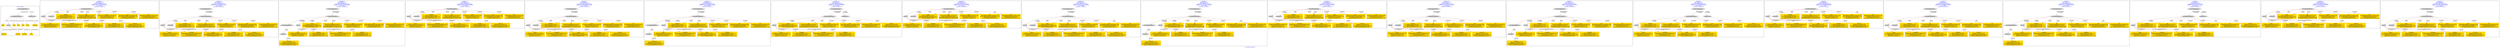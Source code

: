 digraph n0 {
fontcolor="blue"
remincross="true"
label="s24-s-norton-simon.json"
subgraph cluster_0 {
label="1-correct model"
n2[style="filled",color="white",fillcolor="lightgray",label="CulturalHeritageObject1"];
n3[shape="plaintext",style="filled",fillcolor="gold",label="made"];
n4[style="filled",color="white",fillcolor="lightgray",label="Person1"];
n5[shape="plaintext",style="filled",fillcolor="gold",label="dim"];
n6[shape="plaintext",style="filled",fillcolor="gold",label="prov"];
n7[shape="plaintext",style="filled",fillcolor="gold",label="title"];
n8[shape="plaintext",style="filled",fillcolor="gold",label="access"];
n9[shape="plaintext",style="filled",fillcolor="gold",label="nationality"];
n10[shape="plaintext",style="filled",fillcolor="gold",label="birthDate"];
n11[shape="plaintext",style="filled",fillcolor="gold",label="deathDate"];
n12[shape="plaintext",style="filled",fillcolor="gold",label="artist"];
n13[style="filled",color="white",fillcolor="lightgray",label="EuropeanaAggregation1"];
n14[style="filled",color="white",fillcolor="lightgray",label="WebResource1"];
n15[shape="plaintext",style="filled",fillcolor="gold",label="image_url"];
}
subgraph cluster_1 {
label="candidate 0\nlink coherence:1.0\nnode coherence:1.0\nconfidence:0.496624286254593\nmapping score:0.6155414287515311\ncost:11.99997\n-precision:0.42-recall:0.38"
n17[style="filled",color="white",fillcolor="lightgray",label="CulturalHeritageObject1"];
n18[style="filled",color="white",fillcolor="lightgray",label="Person1"];
n19[style="filled",color="white",fillcolor="lightgray",label="Document1"];
n20[shape="plaintext",style="filled",fillcolor="gold",label="birthDate\n[Person,dateOfDeath,0.397]\n[CulturalHeritageObject,created,0.373]\n[Person,dateOfBirth,0.149]\n[CulturalHeritageObject,provenance,0.081]"];
n21[shape="plaintext",style="filled",fillcolor="gold",label="dim\n[CulturalHeritageObject,extent,0.914]\n[Person,nameOfThePerson,0.064]\n[CulturalHeritageObject,description,0.018]\n[CulturalHeritageObject,provenance,0.004]"];
n22[shape="plaintext",style="filled",fillcolor="gold",label="artist\n[Person,nameOfThePerson,0.316]\n[CulturalHeritageObject,provenance,0.287]\n[Document,classLink,0.267]\n[WebResource,classLink,0.13]"];
n23[shape="plaintext",style="filled",fillcolor="gold",label="access\n[CulturalHeritageObject,provenance,0.404]\n[Person,nameOfThePerson,0.316]\n[Document,classLink,0.156]\n[WebResource,classLink,0.124]"];
n24[shape="plaintext",style="filled",fillcolor="gold",label="image_url\n[Document,classLink,0.478]\n[WebResource,classLink,0.449]\n[CulturalHeritageObject,provenance,0.037]\n[Person,nameOfThePerson,0.036]"];
n25[shape="plaintext",style="filled",fillcolor="gold",label="nationality\n[Person,countryAssociatedWithThePerson,0.715]\n[CulturalHeritageObject,description,0.153]\n[Concept,prefLabel,0.077]\n[CulturalHeritageObject,provenance,0.054]"];
n26[shape="plaintext",style="filled",fillcolor="gold",label="made\n[Person,dateOfDeath,0.497]\n[CulturalHeritageObject,created,0.314]\n[CulturalHeritageObject,provenance,0.142]\n[Person,dateOfBirth,0.046]"];
n27[shape="plaintext",style="filled",fillcolor="gold",label="prov\n[CulturalHeritageObject,provenance,0.756]\n[CulturalHeritageObject,rightsHolder,0.153]\n[Document,classLink,0.058]\n[CulturalHeritageObject,title,0.033]"];
n28[shape="plaintext",style="filled",fillcolor="gold",label="title\n[CulturalHeritageObject,description,0.346]\n[CulturalHeritageObject,title,0.314]\n[Document,classLink,0.194]\n[CulturalHeritageObject,provenance,0.146]"];
n29[shape="plaintext",style="filled",fillcolor="gold",label="deathDate\n[Person,dateOfDeath,0.491]\n[CulturalHeritageObject,created,0.303]\n[Person,dateOfBirth,0.167]\n[CulturalHeritageObject,provenance,0.039]"];
}
subgraph cluster_2 {
label="candidate 1\nlink coherence:1.0\nnode coherence:1.0\nconfidence:0.496624286254593\nmapping score:0.6155414287515311\ncost:12.99996\n-precision:0.46-recall:0.46"
n31[style="filled",color="white",fillcolor="lightgray",label="CulturalHeritageObject1"];
n32[style="filled",color="white",fillcolor="lightgray",label="Person1"];
n33[style="filled",color="white",fillcolor="lightgray",label="Document1"];
n34[style="filled",color="white",fillcolor="lightgray",label="EuropeanaAggregation1"];
n35[shape="plaintext",style="filled",fillcolor="gold",label="birthDate\n[Person,dateOfDeath,0.397]\n[CulturalHeritageObject,created,0.373]\n[Person,dateOfBirth,0.149]\n[CulturalHeritageObject,provenance,0.081]"];
n36[shape="plaintext",style="filled",fillcolor="gold",label="dim\n[CulturalHeritageObject,extent,0.914]\n[Person,nameOfThePerson,0.064]\n[CulturalHeritageObject,description,0.018]\n[CulturalHeritageObject,provenance,0.004]"];
n37[shape="plaintext",style="filled",fillcolor="gold",label="artist\n[Person,nameOfThePerson,0.316]\n[CulturalHeritageObject,provenance,0.287]\n[Document,classLink,0.267]\n[WebResource,classLink,0.13]"];
n38[shape="plaintext",style="filled",fillcolor="gold",label="access\n[CulturalHeritageObject,provenance,0.404]\n[Person,nameOfThePerson,0.316]\n[Document,classLink,0.156]\n[WebResource,classLink,0.124]"];
n39[shape="plaintext",style="filled",fillcolor="gold",label="image_url\n[Document,classLink,0.478]\n[WebResource,classLink,0.449]\n[CulturalHeritageObject,provenance,0.037]\n[Person,nameOfThePerson,0.036]"];
n40[shape="plaintext",style="filled",fillcolor="gold",label="nationality\n[Person,countryAssociatedWithThePerson,0.715]\n[CulturalHeritageObject,description,0.153]\n[Concept,prefLabel,0.077]\n[CulturalHeritageObject,provenance,0.054]"];
n41[shape="plaintext",style="filled",fillcolor="gold",label="made\n[Person,dateOfDeath,0.497]\n[CulturalHeritageObject,created,0.314]\n[CulturalHeritageObject,provenance,0.142]\n[Person,dateOfBirth,0.046]"];
n42[shape="plaintext",style="filled",fillcolor="gold",label="prov\n[CulturalHeritageObject,provenance,0.756]\n[CulturalHeritageObject,rightsHolder,0.153]\n[Document,classLink,0.058]\n[CulturalHeritageObject,title,0.033]"];
n43[shape="plaintext",style="filled",fillcolor="gold",label="title\n[CulturalHeritageObject,description,0.346]\n[CulturalHeritageObject,title,0.314]\n[Document,classLink,0.194]\n[CulturalHeritageObject,provenance,0.146]"];
n44[shape="plaintext",style="filled",fillcolor="gold",label="deathDate\n[Person,dateOfDeath,0.491]\n[CulturalHeritageObject,created,0.303]\n[Person,dateOfBirth,0.167]\n[CulturalHeritageObject,provenance,0.039]"];
}
subgraph cluster_3 {
label="candidate 10\nlink coherence:1.0\nnode coherence:1.0\nconfidence:0.4882476559001849\nmapping score:0.6127492186333949\ncost:13.99995\n-precision:0.64-recall:0.69"
n46[style="filled",color="white",fillcolor="lightgray",label="CulturalHeritageObject1"];
n47[style="filled",color="white",fillcolor="lightgray",label="CulturalHeritageObject2"];
n48[style="filled",color="white",fillcolor="lightgray",label="Person1"];
n49[style="filled",color="white",fillcolor="lightgray",label="Document2"];
n50[style="filled",color="white",fillcolor="lightgray",label="EuropeanaAggregation1"];
n51[shape="plaintext",style="filled",fillcolor="gold",label="made\n[Person,dateOfDeath,0.497]\n[CulturalHeritageObject,created,0.314]\n[CulturalHeritageObject,provenance,0.142]\n[Person,dateOfBirth,0.046]"];
n52[shape="plaintext",style="filled",fillcolor="gold",label="dim\n[CulturalHeritageObject,extent,0.914]\n[Person,nameOfThePerson,0.064]\n[CulturalHeritageObject,description,0.018]\n[CulturalHeritageObject,provenance,0.004]"];
n53[shape="plaintext",style="filled",fillcolor="gold",label="artist\n[Person,nameOfThePerson,0.316]\n[CulturalHeritageObject,provenance,0.287]\n[Document,classLink,0.267]\n[WebResource,classLink,0.13]"];
n54[shape="plaintext",style="filled",fillcolor="gold",label="access\n[CulturalHeritageObject,provenance,0.404]\n[Person,nameOfThePerson,0.316]\n[Document,classLink,0.156]\n[WebResource,classLink,0.124]"];
n55[shape="plaintext",style="filled",fillcolor="gold",label="deathDate\n[Person,dateOfDeath,0.491]\n[CulturalHeritageObject,created,0.303]\n[Person,dateOfBirth,0.167]\n[CulturalHeritageObject,provenance,0.039]"];
n56[shape="plaintext",style="filled",fillcolor="gold",label="nationality\n[Person,countryAssociatedWithThePerson,0.715]\n[CulturalHeritageObject,description,0.153]\n[Concept,prefLabel,0.077]\n[CulturalHeritageObject,provenance,0.054]"];
n57[shape="plaintext",style="filled",fillcolor="gold",label="prov\n[CulturalHeritageObject,provenance,0.756]\n[CulturalHeritageObject,rightsHolder,0.153]\n[Document,classLink,0.058]\n[CulturalHeritageObject,title,0.033]"];
n58[shape="plaintext",style="filled",fillcolor="gold",label="title\n[CulturalHeritageObject,description,0.346]\n[CulturalHeritageObject,title,0.314]\n[Document,classLink,0.194]\n[CulturalHeritageObject,provenance,0.146]"];
n59[shape="plaintext",style="filled",fillcolor="gold",label="image_url\n[Document,classLink,0.478]\n[WebResource,classLink,0.449]\n[CulturalHeritageObject,provenance,0.037]\n[Person,nameOfThePerson,0.036]"];
n60[shape="plaintext",style="filled",fillcolor="gold",label="birthDate\n[Person,dateOfDeath,0.397]\n[CulturalHeritageObject,created,0.373]\n[Person,dateOfBirth,0.149]\n[CulturalHeritageObject,provenance,0.081]"];
}
subgraph cluster_4 {
label="candidate 11\nlink coherence:1.0\nnode coherence:1.0\nconfidence:0.48781481407040816\nmapping score:0.6126049380234694\ncost:11.99997\n-precision:0.5-recall:0.46"
n62[style="filled",color="white",fillcolor="lightgray",label="CulturalHeritageObject1"];
n63[style="filled",color="white",fillcolor="lightgray",label="Person1"];
n64[style="filled",color="white",fillcolor="lightgray",label="Document1"];
n65[shape="plaintext",style="filled",fillcolor="gold",label="deathDate\n[Person,dateOfDeath,0.491]\n[CulturalHeritageObject,created,0.303]\n[Person,dateOfBirth,0.167]\n[CulturalHeritageObject,provenance,0.039]"];
n66[shape="plaintext",style="filled",fillcolor="gold",label="dim\n[CulturalHeritageObject,extent,0.914]\n[Person,nameOfThePerson,0.064]\n[CulturalHeritageObject,description,0.018]\n[CulturalHeritageObject,provenance,0.004]"];
n67[shape="plaintext",style="filled",fillcolor="gold",label="artist\n[Person,nameOfThePerson,0.316]\n[CulturalHeritageObject,provenance,0.287]\n[Document,classLink,0.267]\n[WebResource,classLink,0.13]"];
n68[shape="plaintext",style="filled",fillcolor="gold",label="access\n[CulturalHeritageObject,provenance,0.404]\n[Person,nameOfThePerson,0.316]\n[Document,classLink,0.156]\n[WebResource,classLink,0.124]"];
n69[shape="plaintext",style="filled",fillcolor="gold",label="image_url\n[Document,classLink,0.478]\n[WebResource,classLink,0.449]\n[CulturalHeritageObject,provenance,0.037]\n[Person,nameOfThePerson,0.036]"];
n70[shape="plaintext",style="filled",fillcolor="gold",label="nationality\n[Person,countryAssociatedWithThePerson,0.715]\n[CulturalHeritageObject,description,0.153]\n[Concept,prefLabel,0.077]\n[CulturalHeritageObject,provenance,0.054]"];
n71[shape="plaintext",style="filled",fillcolor="gold",label="made\n[Person,dateOfDeath,0.497]\n[CulturalHeritageObject,created,0.314]\n[CulturalHeritageObject,provenance,0.142]\n[Person,dateOfBirth,0.046]"];
n72[shape="plaintext",style="filled",fillcolor="gold",label="prov\n[CulturalHeritageObject,provenance,0.756]\n[CulturalHeritageObject,rightsHolder,0.153]\n[Document,classLink,0.058]\n[CulturalHeritageObject,title,0.033]"];
n73[shape="plaintext",style="filled",fillcolor="gold",label="title\n[CulturalHeritageObject,description,0.346]\n[CulturalHeritageObject,title,0.314]\n[Document,classLink,0.194]\n[CulturalHeritageObject,provenance,0.146]"];
n74[shape="plaintext",style="filled",fillcolor="gold",label="birthDate\n[Person,dateOfDeath,0.397]\n[CulturalHeritageObject,created,0.373]\n[Person,dateOfBirth,0.149]\n[CulturalHeritageObject,provenance,0.081]"];
}
subgraph cluster_5 {
label="candidate 12\nlink coherence:1.0\nnode coherence:1.0\nconfidence:0.48781481407040816\nmapping score:0.6126049380234694\ncost:12.99996\n-precision:0.54-recall:0.54"
n76[style="filled",color="white",fillcolor="lightgray",label="CulturalHeritageObject1"];
n77[style="filled",color="white",fillcolor="lightgray",label="Person1"];
n78[style="filled",color="white",fillcolor="lightgray",label="Document1"];
n79[style="filled",color="white",fillcolor="lightgray",label="EuropeanaAggregation1"];
n80[shape="plaintext",style="filled",fillcolor="gold",label="deathDate\n[Person,dateOfDeath,0.491]\n[CulturalHeritageObject,created,0.303]\n[Person,dateOfBirth,0.167]\n[CulturalHeritageObject,provenance,0.039]"];
n81[shape="plaintext",style="filled",fillcolor="gold",label="dim\n[CulturalHeritageObject,extent,0.914]\n[Person,nameOfThePerson,0.064]\n[CulturalHeritageObject,description,0.018]\n[CulturalHeritageObject,provenance,0.004]"];
n82[shape="plaintext",style="filled",fillcolor="gold",label="artist\n[Person,nameOfThePerson,0.316]\n[CulturalHeritageObject,provenance,0.287]\n[Document,classLink,0.267]\n[WebResource,classLink,0.13]"];
n83[shape="plaintext",style="filled",fillcolor="gold",label="access\n[CulturalHeritageObject,provenance,0.404]\n[Person,nameOfThePerson,0.316]\n[Document,classLink,0.156]\n[WebResource,classLink,0.124]"];
n84[shape="plaintext",style="filled",fillcolor="gold",label="image_url\n[Document,classLink,0.478]\n[WebResource,classLink,0.449]\n[CulturalHeritageObject,provenance,0.037]\n[Person,nameOfThePerson,0.036]"];
n85[shape="plaintext",style="filled",fillcolor="gold",label="nationality\n[Person,countryAssociatedWithThePerson,0.715]\n[CulturalHeritageObject,description,0.153]\n[Concept,prefLabel,0.077]\n[CulturalHeritageObject,provenance,0.054]"];
n86[shape="plaintext",style="filled",fillcolor="gold",label="made\n[Person,dateOfDeath,0.497]\n[CulturalHeritageObject,created,0.314]\n[CulturalHeritageObject,provenance,0.142]\n[Person,dateOfBirth,0.046]"];
n87[shape="plaintext",style="filled",fillcolor="gold",label="prov\n[CulturalHeritageObject,provenance,0.756]\n[CulturalHeritageObject,rightsHolder,0.153]\n[Document,classLink,0.058]\n[CulturalHeritageObject,title,0.033]"];
n88[shape="plaintext",style="filled",fillcolor="gold",label="title\n[CulturalHeritageObject,description,0.346]\n[CulturalHeritageObject,title,0.314]\n[Document,classLink,0.194]\n[CulturalHeritageObject,provenance,0.146]"];
n89[shape="plaintext",style="filled",fillcolor="gold",label="birthDate\n[Person,dateOfDeath,0.397]\n[CulturalHeritageObject,created,0.373]\n[Person,dateOfBirth,0.149]\n[CulturalHeritageObject,provenance,0.081]"];
}
subgraph cluster_6 {
label="candidate 13\nlink coherence:1.0\nnode coherence:1.0\nconfidence:0.48781481407040816\nmapping score:0.6126049380234694\ncost:13.99995\n-precision:0.5-recall:0.54"
n91[style="filled",color="white",fillcolor="lightgray",label="CulturalHeritageObject1"];
n92[style="filled",color="white",fillcolor="lightgray",label="CulturalHeritageObject2"];
n93[style="filled",color="white",fillcolor="lightgray",label="Person1"];
n94[style="filled",color="white",fillcolor="lightgray",label="Document2"];
n95[style="filled",color="white",fillcolor="lightgray",label="EuropeanaAggregation1"];
n96[shape="plaintext",style="filled",fillcolor="gold",label="deathDate\n[Person,dateOfDeath,0.491]\n[CulturalHeritageObject,created,0.303]\n[Person,dateOfBirth,0.167]\n[CulturalHeritageObject,provenance,0.039]"];
n97[shape="plaintext",style="filled",fillcolor="gold",label="dim\n[CulturalHeritageObject,extent,0.914]\n[Person,nameOfThePerson,0.064]\n[CulturalHeritageObject,description,0.018]\n[CulturalHeritageObject,provenance,0.004]"];
n98[shape="plaintext",style="filled",fillcolor="gold",label="artist\n[Person,nameOfThePerson,0.316]\n[CulturalHeritageObject,provenance,0.287]\n[Document,classLink,0.267]\n[WebResource,classLink,0.13]"];
n99[shape="plaintext",style="filled",fillcolor="gold",label="access\n[CulturalHeritageObject,provenance,0.404]\n[Person,nameOfThePerson,0.316]\n[Document,classLink,0.156]\n[WebResource,classLink,0.124]"];
n100[shape="plaintext",style="filled",fillcolor="gold",label="nationality\n[Person,countryAssociatedWithThePerson,0.715]\n[CulturalHeritageObject,description,0.153]\n[Concept,prefLabel,0.077]\n[CulturalHeritageObject,provenance,0.054]"];
n101[shape="plaintext",style="filled",fillcolor="gold",label="made\n[Person,dateOfDeath,0.497]\n[CulturalHeritageObject,created,0.314]\n[CulturalHeritageObject,provenance,0.142]\n[Person,dateOfBirth,0.046]"];
n102[shape="plaintext",style="filled",fillcolor="gold",label="prov\n[CulturalHeritageObject,provenance,0.756]\n[CulturalHeritageObject,rightsHolder,0.153]\n[Document,classLink,0.058]\n[CulturalHeritageObject,title,0.033]"];
n103[shape="plaintext",style="filled",fillcolor="gold",label="title\n[CulturalHeritageObject,description,0.346]\n[CulturalHeritageObject,title,0.314]\n[Document,classLink,0.194]\n[CulturalHeritageObject,provenance,0.146]"];
n104[shape="plaintext",style="filled",fillcolor="gold",label="image_url\n[Document,classLink,0.478]\n[WebResource,classLink,0.449]\n[CulturalHeritageObject,provenance,0.037]\n[Person,nameOfThePerson,0.036]"];
n105[shape="plaintext",style="filled",fillcolor="gold",label="birthDate\n[Person,dateOfDeath,0.397]\n[CulturalHeritageObject,created,0.373]\n[Person,dateOfBirth,0.149]\n[CulturalHeritageObject,provenance,0.081]"];
}
subgraph cluster_7 {
label="candidate 14\nlink coherence:1.0\nnode coherence:1.0\nconfidence:0.4852848781859068\nmapping score:0.6117616260619689\ncost:12.99995\n-precision:0.85-recall:0.85"
n107[style="filled",color="white",fillcolor="lightgray",label="CulturalHeritageObject1"];
n108[style="filled",color="white",fillcolor="lightgray",label="Person1"];
n109[style="filled",color="white",fillcolor="lightgray",label="EuropeanaAggregation1"];
n110[style="filled",color="white",fillcolor="lightgray",label="WebResource1"];
n111[shape="plaintext",style="filled",fillcolor="gold",label="made\n[Person,dateOfDeath,0.497]\n[CulturalHeritageObject,created,0.314]\n[CulturalHeritageObject,provenance,0.142]\n[Person,dateOfBirth,0.046]"];
n112[shape="plaintext",style="filled",fillcolor="gold",label="dim\n[CulturalHeritageObject,extent,0.914]\n[Person,nameOfThePerson,0.064]\n[CulturalHeritageObject,description,0.018]\n[CulturalHeritageObject,provenance,0.004]"];
n113[shape="plaintext",style="filled",fillcolor="gold",label="artist\n[Person,nameOfThePerson,0.316]\n[CulturalHeritageObject,provenance,0.287]\n[Document,classLink,0.267]\n[WebResource,classLink,0.13]"];
n114[shape="plaintext",style="filled",fillcolor="gold",label="access\n[CulturalHeritageObject,provenance,0.404]\n[Person,nameOfThePerson,0.316]\n[Document,classLink,0.156]\n[WebResource,classLink,0.124]"];
n115[shape="plaintext",style="filled",fillcolor="gold",label="deathDate\n[Person,dateOfDeath,0.491]\n[CulturalHeritageObject,created,0.303]\n[Person,dateOfBirth,0.167]\n[CulturalHeritageObject,provenance,0.039]"];
n116[shape="plaintext",style="filled",fillcolor="gold",label="nationality\n[Person,countryAssociatedWithThePerson,0.715]\n[CulturalHeritageObject,description,0.153]\n[Concept,prefLabel,0.077]\n[CulturalHeritageObject,provenance,0.054]"];
n117[shape="plaintext",style="filled",fillcolor="gold",label="prov\n[CulturalHeritageObject,provenance,0.756]\n[CulturalHeritageObject,rightsHolder,0.153]\n[Document,classLink,0.058]\n[CulturalHeritageObject,title,0.033]"];
n118[shape="plaintext",style="filled",fillcolor="gold",label="title\n[CulturalHeritageObject,description,0.346]\n[CulturalHeritageObject,title,0.314]\n[Document,classLink,0.194]\n[CulturalHeritageObject,provenance,0.146]"];
n119[shape="plaintext",style="filled",fillcolor="gold",label="birthDate\n[Person,dateOfDeath,0.397]\n[CulturalHeritageObject,created,0.373]\n[Person,dateOfBirth,0.149]\n[CulturalHeritageObject,provenance,0.081]"];
n120[shape="plaintext",style="filled",fillcolor="gold",label="image_url\n[Document,classLink,0.478]\n[WebResource,classLink,0.449]\n[CulturalHeritageObject,provenance,0.037]\n[Person,nameOfThePerson,0.036]"];
}
subgraph cluster_8 {
label="candidate 15\nlink coherence:1.0\nnode coherence:1.0\nconfidence:0.4851195757064974\nmapping score:0.6117065252354991\ncost:11.99997\n-precision:0.75-recall:0.69"
n122[style="filled",color="white",fillcolor="lightgray",label="CulturalHeritageObject1"];
n123[style="filled",color="white",fillcolor="lightgray",label="Person1"];
n124[style="filled",color="white",fillcolor="lightgray",label="Document1"];
n125[shape="plaintext",style="filled",fillcolor="gold",label="made\n[Person,dateOfDeath,0.497]\n[CulturalHeritageObject,created,0.314]\n[CulturalHeritageObject,provenance,0.142]\n[Person,dateOfBirth,0.046]"];
n126[shape="plaintext",style="filled",fillcolor="gold",label="dim\n[CulturalHeritageObject,extent,0.914]\n[Person,nameOfThePerson,0.064]\n[CulturalHeritageObject,description,0.018]\n[CulturalHeritageObject,provenance,0.004]"];
n127[shape="plaintext",style="filled",fillcolor="gold",label="artist\n[Person,nameOfThePerson,0.316]\n[CulturalHeritageObject,provenance,0.287]\n[Document,classLink,0.267]\n[WebResource,classLink,0.13]"];
n128[shape="plaintext",style="filled",fillcolor="gold",label="access\n[CulturalHeritageObject,provenance,0.404]\n[Person,nameOfThePerson,0.316]\n[Document,classLink,0.156]\n[WebResource,classLink,0.124]"];
n129[shape="plaintext",style="filled",fillcolor="gold",label="image_url\n[Document,classLink,0.478]\n[WebResource,classLink,0.449]\n[CulturalHeritageObject,provenance,0.037]\n[Person,nameOfThePerson,0.036]"];
n130[shape="plaintext",style="filled",fillcolor="gold",label="deathDate\n[Person,dateOfDeath,0.491]\n[CulturalHeritageObject,created,0.303]\n[Person,dateOfBirth,0.167]\n[CulturalHeritageObject,provenance,0.039]"];
n131[shape="plaintext",style="filled",fillcolor="gold",label="nationality\n[Person,countryAssociatedWithThePerson,0.715]\n[CulturalHeritageObject,description,0.153]\n[Concept,prefLabel,0.077]\n[CulturalHeritageObject,provenance,0.054]"];
n132[shape="plaintext",style="filled",fillcolor="gold",label="prov\n[CulturalHeritageObject,provenance,0.756]\n[CulturalHeritageObject,rightsHolder,0.153]\n[Document,classLink,0.058]\n[CulturalHeritageObject,title,0.033]"];
n133[shape="plaintext",style="filled",fillcolor="gold",label="birthDate\n[Person,dateOfDeath,0.397]\n[CulturalHeritageObject,created,0.373]\n[Person,dateOfBirth,0.149]\n[CulturalHeritageObject,provenance,0.081]"];
n134[shape="plaintext",style="filled",fillcolor="gold",label="title\n[CulturalHeritageObject,description,0.346]\n[CulturalHeritageObject,title,0.314]\n[Document,classLink,0.194]\n[CulturalHeritageObject,provenance,0.146]"];
}
subgraph cluster_9 {
label="candidate 16\nlink coherence:1.0\nnode coherence:1.0\nconfidence:0.4851195757064974\nmapping score:0.6117065252354991\ncost:12.99996\n-precision:0.77-recall:0.77"
n136[style="filled",color="white",fillcolor="lightgray",label="CulturalHeritageObject1"];
n137[style="filled",color="white",fillcolor="lightgray",label="Person1"];
n138[style="filled",color="white",fillcolor="lightgray",label="Document1"];
n139[style="filled",color="white",fillcolor="lightgray",label="EuropeanaAggregation1"];
n140[shape="plaintext",style="filled",fillcolor="gold",label="made\n[Person,dateOfDeath,0.497]\n[CulturalHeritageObject,created,0.314]\n[CulturalHeritageObject,provenance,0.142]\n[Person,dateOfBirth,0.046]"];
n141[shape="plaintext",style="filled",fillcolor="gold",label="dim\n[CulturalHeritageObject,extent,0.914]\n[Person,nameOfThePerson,0.064]\n[CulturalHeritageObject,description,0.018]\n[CulturalHeritageObject,provenance,0.004]"];
n142[shape="plaintext",style="filled",fillcolor="gold",label="artist\n[Person,nameOfThePerson,0.316]\n[CulturalHeritageObject,provenance,0.287]\n[Document,classLink,0.267]\n[WebResource,classLink,0.13]"];
n143[shape="plaintext",style="filled",fillcolor="gold",label="access\n[CulturalHeritageObject,provenance,0.404]\n[Person,nameOfThePerson,0.316]\n[Document,classLink,0.156]\n[WebResource,classLink,0.124]"];
n144[shape="plaintext",style="filled",fillcolor="gold",label="image_url\n[Document,classLink,0.478]\n[WebResource,classLink,0.449]\n[CulturalHeritageObject,provenance,0.037]\n[Person,nameOfThePerson,0.036]"];
n145[shape="plaintext",style="filled",fillcolor="gold",label="deathDate\n[Person,dateOfDeath,0.491]\n[CulturalHeritageObject,created,0.303]\n[Person,dateOfBirth,0.167]\n[CulturalHeritageObject,provenance,0.039]"];
n146[shape="plaintext",style="filled",fillcolor="gold",label="nationality\n[Person,countryAssociatedWithThePerson,0.715]\n[CulturalHeritageObject,description,0.153]\n[Concept,prefLabel,0.077]\n[CulturalHeritageObject,provenance,0.054]"];
n147[shape="plaintext",style="filled",fillcolor="gold",label="prov\n[CulturalHeritageObject,provenance,0.756]\n[CulturalHeritageObject,rightsHolder,0.153]\n[Document,classLink,0.058]\n[CulturalHeritageObject,title,0.033]"];
n148[shape="plaintext",style="filled",fillcolor="gold",label="birthDate\n[Person,dateOfDeath,0.397]\n[CulturalHeritageObject,created,0.373]\n[Person,dateOfBirth,0.149]\n[CulturalHeritageObject,provenance,0.081]"];
n149[shape="plaintext",style="filled",fillcolor="gold",label="title\n[CulturalHeritageObject,description,0.346]\n[CulturalHeritageObject,title,0.314]\n[Document,classLink,0.194]\n[CulturalHeritageObject,provenance,0.146]"];
}
subgraph cluster_10 {
label="candidate 17\nlink coherence:1.0\nnode coherence:1.0\nconfidence:0.4851195757064974\nmapping score:0.6117065252354991\ncost:13.99995\n-precision:0.71-recall:0.77"
n151[style="filled",color="white",fillcolor="lightgray",label="CulturalHeritageObject1"];
n152[style="filled",color="white",fillcolor="lightgray",label="CulturalHeritageObject2"];
n153[style="filled",color="white",fillcolor="lightgray",label="Person1"];
n154[style="filled",color="white",fillcolor="lightgray",label="Document2"];
n155[style="filled",color="white",fillcolor="lightgray",label="EuropeanaAggregation1"];
n156[shape="plaintext",style="filled",fillcolor="gold",label="made\n[Person,dateOfDeath,0.497]\n[CulturalHeritageObject,created,0.314]\n[CulturalHeritageObject,provenance,0.142]\n[Person,dateOfBirth,0.046]"];
n157[shape="plaintext",style="filled",fillcolor="gold",label="dim\n[CulturalHeritageObject,extent,0.914]\n[Person,nameOfThePerson,0.064]\n[CulturalHeritageObject,description,0.018]\n[CulturalHeritageObject,provenance,0.004]"];
n158[shape="plaintext",style="filled",fillcolor="gold",label="artist\n[Person,nameOfThePerson,0.316]\n[CulturalHeritageObject,provenance,0.287]\n[Document,classLink,0.267]\n[WebResource,classLink,0.13]"];
n159[shape="plaintext",style="filled",fillcolor="gold",label="access\n[CulturalHeritageObject,provenance,0.404]\n[Person,nameOfThePerson,0.316]\n[Document,classLink,0.156]\n[WebResource,classLink,0.124]"];
n160[shape="plaintext",style="filled",fillcolor="gold",label="deathDate\n[Person,dateOfDeath,0.491]\n[CulturalHeritageObject,created,0.303]\n[Person,dateOfBirth,0.167]\n[CulturalHeritageObject,provenance,0.039]"];
n161[shape="plaintext",style="filled",fillcolor="gold",label="nationality\n[Person,countryAssociatedWithThePerson,0.715]\n[CulturalHeritageObject,description,0.153]\n[Concept,prefLabel,0.077]\n[CulturalHeritageObject,provenance,0.054]"];
n162[shape="plaintext",style="filled",fillcolor="gold",label="prov\n[CulturalHeritageObject,provenance,0.756]\n[CulturalHeritageObject,rightsHolder,0.153]\n[Document,classLink,0.058]\n[CulturalHeritageObject,title,0.033]"];
n163[shape="plaintext",style="filled",fillcolor="gold",label="image_url\n[Document,classLink,0.478]\n[WebResource,classLink,0.449]\n[CulturalHeritageObject,provenance,0.037]\n[Person,nameOfThePerson,0.036]"];
n164[shape="plaintext",style="filled",fillcolor="gold",label="birthDate\n[Person,dateOfDeath,0.397]\n[CulturalHeritageObject,created,0.373]\n[Person,dateOfBirth,0.149]\n[CulturalHeritageObject,provenance,0.081]"];
n165[shape="plaintext",style="filled",fillcolor="gold",label="title\n[CulturalHeritageObject,description,0.346]\n[CulturalHeritageObject,title,0.314]\n[Document,classLink,0.194]\n[CulturalHeritageObject,provenance,0.146]"];
}
subgraph cluster_11 {
label="candidate 18\nlink coherence:1.0\nnode coherence:1.0\nconfidence:0.484958113161803\nmapping score:0.6116527043872676\ncost:11.99997\n-precision:0.33-recall:0.31"
n167[style="filled",color="white",fillcolor="lightgray",label="CulturalHeritageObject1"];
n168[style="filled",color="white",fillcolor="lightgray",label="Person1"];
n169[style="filled",color="white",fillcolor="lightgray",label="Document1"];
n170[shape="plaintext",style="filled",fillcolor="gold",label="birthDate\n[Person,dateOfDeath,0.397]\n[CulturalHeritageObject,created,0.373]\n[Person,dateOfBirth,0.149]\n[CulturalHeritageObject,provenance,0.081]"];
n171[shape="plaintext",style="filled",fillcolor="gold",label="dim\n[CulturalHeritageObject,extent,0.914]\n[Person,nameOfThePerson,0.064]\n[CulturalHeritageObject,description,0.018]\n[CulturalHeritageObject,provenance,0.004]"];
n172[shape="plaintext",style="filled",fillcolor="gold",label="access\n[CulturalHeritageObject,provenance,0.404]\n[Person,nameOfThePerson,0.316]\n[Document,classLink,0.156]\n[WebResource,classLink,0.124]"];
n173[shape="plaintext",style="filled",fillcolor="gold",label="artist\n[Person,nameOfThePerson,0.316]\n[CulturalHeritageObject,provenance,0.287]\n[Document,classLink,0.267]\n[WebResource,classLink,0.13]"];
n174[shape="plaintext",style="filled",fillcolor="gold",label="image_url\n[Document,classLink,0.478]\n[WebResource,classLink,0.449]\n[CulturalHeritageObject,provenance,0.037]\n[Person,nameOfThePerson,0.036]"];
n175[shape="plaintext",style="filled",fillcolor="gold",label="nationality\n[Person,countryAssociatedWithThePerson,0.715]\n[CulturalHeritageObject,description,0.153]\n[Concept,prefLabel,0.077]\n[CulturalHeritageObject,provenance,0.054]"];
n176[shape="plaintext",style="filled",fillcolor="gold",label="made\n[Person,dateOfDeath,0.497]\n[CulturalHeritageObject,created,0.314]\n[CulturalHeritageObject,provenance,0.142]\n[Person,dateOfBirth,0.046]"];
n177[shape="plaintext",style="filled",fillcolor="gold",label="prov\n[CulturalHeritageObject,provenance,0.756]\n[CulturalHeritageObject,rightsHolder,0.153]\n[Document,classLink,0.058]\n[CulturalHeritageObject,title,0.033]"];
n178[shape="plaintext",style="filled",fillcolor="gold",label="title\n[CulturalHeritageObject,description,0.346]\n[CulturalHeritageObject,title,0.314]\n[Document,classLink,0.194]\n[CulturalHeritageObject,provenance,0.146]"];
n179[shape="plaintext",style="filled",fillcolor="gold",label="deathDate\n[Person,dateOfDeath,0.491]\n[CulturalHeritageObject,created,0.303]\n[Person,dateOfBirth,0.167]\n[CulturalHeritageObject,provenance,0.039]"];
}
subgraph cluster_12 {
label="candidate 19\nlink coherence:1.0\nnode coherence:1.0\nconfidence:0.484958113161803\nmapping score:0.6116527043872676\ncost:12.99996\n-precision:0.38-recall:0.38"
n181[style="filled",color="white",fillcolor="lightgray",label="CulturalHeritageObject1"];
n182[style="filled",color="white",fillcolor="lightgray",label="Person1"];
n183[style="filled",color="white",fillcolor="lightgray",label="Document1"];
n184[style="filled",color="white",fillcolor="lightgray",label="EuropeanaAggregation1"];
n185[shape="plaintext",style="filled",fillcolor="gold",label="birthDate\n[Person,dateOfDeath,0.397]\n[CulturalHeritageObject,created,0.373]\n[Person,dateOfBirth,0.149]\n[CulturalHeritageObject,provenance,0.081]"];
n186[shape="plaintext",style="filled",fillcolor="gold",label="dim\n[CulturalHeritageObject,extent,0.914]\n[Person,nameOfThePerson,0.064]\n[CulturalHeritageObject,description,0.018]\n[CulturalHeritageObject,provenance,0.004]"];
n187[shape="plaintext",style="filled",fillcolor="gold",label="access\n[CulturalHeritageObject,provenance,0.404]\n[Person,nameOfThePerson,0.316]\n[Document,classLink,0.156]\n[WebResource,classLink,0.124]"];
n188[shape="plaintext",style="filled",fillcolor="gold",label="artist\n[Person,nameOfThePerson,0.316]\n[CulturalHeritageObject,provenance,0.287]\n[Document,classLink,0.267]\n[WebResource,classLink,0.13]"];
n189[shape="plaintext",style="filled",fillcolor="gold",label="image_url\n[Document,classLink,0.478]\n[WebResource,classLink,0.449]\n[CulturalHeritageObject,provenance,0.037]\n[Person,nameOfThePerson,0.036]"];
n190[shape="plaintext",style="filled",fillcolor="gold",label="nationality\n[Person,countryAssociatedWithThePerson,0.715]\n[CulturalHeritageObject,description,0.153]\n[Concept,prefLabel,0.077]\n[CulturalHeritageObject,provenance,0.054]"];
n191[shape="plaintext",style="filled",fillcolor="gold",label="made\n[Person,dateOfDeath,0.497]\n[CulturalHeritageObject,created,0.314]\n[CulturalHeritageObject,provenance,0.142]\n[Person,dateOfBirth,0.046]"];
n192[shape="plaintext",style="filled",fillcolor="gold",label="prov\n[CulturalHeritageObject,provenance,0.756]\n[CulturalHeritageObject,rightsHolder,0.153]\n[Document,classLink,0.058]\n[CulturalHeritageObject,title,0.033]"];
n193[shape="plaintext",style="filled",fillcolor="gold",label="title\n[CulturalHeritageObject,description,0.346]\n[CulturalHeritageObject,title,0.314]\n[Document,classLink,0.194]\n[CulturalHeritageObject,provenance,0.146]"];
n194[shape="plaintext",style="filled",fillcolor="gold",label="deathDate\n[Person,dateOfDeath,0.491]\n[CulturalHeritageObject,created,0.303]\n[Person,dateOfBirth,0.167]\n[CulturalHeritageObject,provenance,0.039]"];
}
subgraph cluster_13 {
label="candidate 2\nlink coherence:1.0\nnode coherence:1.0\nconfidence:0.496624286254593\nmapping score:0.6155414287515311\ncost:13.99995\n-precision:0.43-recall:0.46"
n196[style="filled",color="white",fillcolor="lightgray",label="CulturalHeritageObject1"];
n197[style="filled",color="white",fillcolor="lightgray",label="CulturalHeritageObject2"];
n198[style="filled",color="white",fillcolor="lightgray",label="Person1"];
n199[style="filled",color="white",fillcolor="lightgray",label="Document2"];
n200[style="filled",color="white",fillcolor="lightgray",label="EuropeanaAggregation1"];
n201[shape="plaintext",style="filled",fillcolor="gold",label="birthDate\n[Person,dateOfDeath,0.397]\n[CulturalHeritageObject,created,0.373]\n[Person,dateOfBirth,0.149]\n[CulturalHeritageObject,provenance,0.081]"];
n202[shape="plaintext",style="filled",fillcolor="gold",label="dim\n[CulturalHeritageObject,extent,0.914]\n[Person,nameOfThePerson,0.064]\n[CulturalHeritageObject,description,0.018]\n[CulturalHeritageObject,provenance,0.004]"];
n203[shape="plaintext",style="filled",fillcolor="gold",label="artist\n[Person,nameOfThePerson,0.316]\n[CulturalHeritageObject,provenance,0.287]\n[Document,classLink,0.267]\n[WebResource,classLink,0.13]"];
n204[shape="plaintext",style="filled",fillcolor="gold",label="access\n[CulturalHeritageObject,provenance,0.404]\n[Person,nameOfThePerson,0.316]\n[Document,classLink,0.156]\n[WebResource,classLink,0.124]"];
n205[shape="plaintext",style="filled",fillcolor="gold",label="nationality\n[Person,countryAssociatedWithThePerson,0.715]\n[CulturalHeritageObject,description,0.153]\n[Concept,prefLabel,0.077]\n[CulturalHeritageObject,provenance,0.054]"];
n206[shape="plaintext",style="filled",fillcolor="gold",label="made\n[Person,dateOfDeath,0.497]\n[CulturalHeritageObject,created,0.314]\n[CulturalHeritageObject,provenance,0.142]\n[Person,dateOfBirth,0.046]"];
n207[shape="plaintext",style="filled",fillcolor="gold",label="prov\n[CulturalHeritageObject,provenance,0.756]\n[CulturalHeritageObject,rightsHolder,0.153]\n[Document,classLink,0.058]\n[CulturalHeritageObject,title,0.033]"];
n208[shape="plaintext",style="filled",fillcolor="gold",label="title\n[CulturalHeritageObject,description,0.346]\n[CulturalHeritageObject,title,0.314]\n[Document,classLink,0.194]\n[CulturalHeritageObject,provenance,0.146]"];
n209[shape="plaintext",style="filled",fillcolor="gold",label="image_url\n[Document,classLink,0.478]\n[WebResource,classLink,0.449]\n[CulturalHeritageObject,provenance,0.037]\n[Person,nameOfThePerson,0.036]"];
n210[shape="plaintext",style="filled",fillcolor="gold",label="deathDate\n[Person,dateOfDeath,0.491]\n[CulturalHeritageObject,created,0.303]\n[Person,dateOfBirth,0.167]\n[CulturalHeritageObject,provenance,0.039]"];
}
subgraph cluster_14 {
label="candidate 3\nlink coherence:1.0\nnode coherence:1.0\nconfidence:0.49366150854031493\nmapping score:0.614553836180105\ncost:12.99995\n-precision:0.62-recall:0.62"
n212[style="filled",color="white",fillcolor="lightgray",label="CulturalHeritageObject1"];
n213[style="filled",color="white",fillcolor="lightgray",label="Person1"];
n214[style="filled",color="white",fillcolor="lightgray",label="EuropeanaAggregation1"];
n215[style="filled",color="white",fillcolor="lightgray",label="WebResource1"];
n216[shape="plaintext",style="filled",fillcolor="gold",label="birthDate\n[Person,dateOfDeath,0.397]\n[CulturalHeritageObject,created,0.373]\n[Person,dateOfBirth,0.149]\n[CulturalHeritageObject,provenance,0.081]"];
n217[shape="plaintext",style="filled",fillcolor="gold",label="dim\n[CulturalHeritageObject,extent,0.914]\n[Person,nameOfThePerson,0.064]\n[CulturalHeritageObject,description,0.018]\n[CulturalHeritageObject,provenance,0.004]"];
n218[shape="plaintext",style="filled",fillcolor="gold",label="artist\n[Person,nameOfThePerson,0.316]\n[CulturalHeritageObject,provenance,0.287]\n[Document,classLink,0.267]\n[WebResource,classLink,0.13]"];
n219[shape="plaintext",style="filled",fillcolor="gold",label="access\n[CulturalHeritageObject,provenance,0.404]\n[Person,nameOfThePerson,0.316]\n[Document,classLink,0.156]\n[WebResource,classLink,0.124]"];
n220[shape="plaintext",style="filled",fillcolor="gold",label="nationality\n[Person,countryAssociatedWithThePerson,0.715]\n[CulturalHeritageObject,description,0.153]\n[Concept,prefLabel,0.077]\n[CulturalHeritageObject,provenance,0.054]"];
n221[shape="plaintext",style="filled",fillcolor="gold",label="made\n[Person,dateOfDeath,0.497]\n[CulturalHeritageObject,created,0.314]\n[CulturalHeritageObject,provenance,0.142]\n[Person,dateOfBirth,0.046]"];
n222[shape="plaintext",style="filled",fillcolor="gold",label="prov\n[CulturalHeritageObject,provenance,0.756]\n[CulturalHeritageObject,rightsHolder,0.153]\n[Document,classLink,0.058]\n[CulturalHeritageObject,title,0.033]"];
n223[shape="plaintext",style="filled",fillcolor="gold",label="title\n[CulturalHeritageObject,description,0.346]\n[CulturalHeritageObject,title,0.314]\n[Document,classLink,0.194]\n[CulturalHeritageObject,provenance,0.146]"];
n224[shape="plaintext",style="filled",fillcolor="gold",label="deathDate\n[Person,dateOfDeath,0.491]\n[CulturalHeritageObject,created,0.303]\n[Person,dateOfBirth,0.167]\n[CulturalHeritageObject,provenance,0.039]"];
n225[shape="plaintext",style="filled",fillcolor="gold",label="image_url\n[Document,classLink,0.478]\n[WebResource,classLink,0.449]\n[CulturalHeritageObject,provenance,0.037]\n[Person,nameOfThePerson,0.036]"];
}
subgraph cluster_15 {
label="candidate 4\nlink coherence:1.0\nnode coherence:1.0\nconfidence:0.4934962060609056\nmapping score:0.6144987353536352\ncost:11.99997\n-precision:0.5-recall:0.46"
n227[style="filled",color="white",fillcolor="lightgray",label="CulturalHeritageObject1"];
n228[style="filled",color="white",fillcolor="lightgray",label="Person1"];
n229[style="filled",color="white",fillcolor="lightgray",label="Document1"];
n230[shape="plaintext",style="filled",fillcolor="gold",label="birthDate\n[Person,dateOfDeath,0.397]\n[CulturalHeritageObject,created,0.373]\n[Person,dateOfBirth,0.149]\n[CulturalHeritageObject,provenance,0.081]"];
n231[shape="plaintext",style="filled",fillcolor="gold",label="dim\n[CulturalHeritageObject,extent,0.914]\n[Person,nameOfThePerson,0.064]\n[CulturalHeritageObject,description,0.018]\n[CulturalHeritageObject,provenance,0.004]"];
n232[shape="plaintext",style="filled",fillcolor="gold",label="artist\n[Person,nameOfThePerson,0.316]\n[CulturalHeritageObject,provenance,0.287]\n[Document,classLink,0.267]\n[WebResource,classLink,0.13]"];
n233[shape="plaintext",style="filled",fillcolor="gold",label="access\n[CulturalHeritageObject,provenance,0.404]\n[Person,nameOfThePerson,0.316]\n[Document,classLink,0.156]\n[WebResource,classLink,0.124]"];
n234[shape="plaintext",style="filled",fillcolor="gold",label="image_url\n[Document,classLink,0.478]\n[WebResource,classLink,0.449]\n[CulturalHeritageObject,provenance,0.037]\n[Person,nameOfThePerson,0.036]"];
n235[shape="plaintext",style="filled",fillcolor="gold",label="nationality\n[Person,countryAssociatedWithThePerson,0.715]\n[CulturalHeritageObject,description,0.153]\n[Concept,prefLabel,0.077]\n[CulturalHeritageObject,provenance,0.054]"];
n236[shape="plaintext",style="filled",fillcolor="gold",label="made\n[Person,dateOfDeath,0.497]\n[CulturalHeritageObject,created,0.314]\n[CulturalHeritageObject,provenance,0.142]\n[Person,dateOfBirth,0.046]"];
n237[shape="plaintext",style="filled",fillcolor="gold",label="prov\n[CulturalHeritageObject,provenance,0.756]\n[CulturalHeritageObject,rightsHolder,0.153]\n[Document,classLink,0.058]\n[CulturalHeritageObject,title,0.033]"];
n238[shape="plaintext",style="filled",fillcolor="gold",label="deathDate\n[Person,dateOfDeath,0.491]\n[CulturalHeritageObject,created,0.303]\n[Person,dateOfBirth,0.167]\n[CulturalHeritageObject,provenance,0.039]"];
n239[shape="plaintext",style="filled",fillcolor="gold",label="title\n[CulturalHeritageObject,description,0.346]\n[CulturalHeritageObject,title,0.314]\n[Document,classLink,0.194]\n[CulturalHeritageObject,provenance,0.146]"];
}
subgraph cluster_16 {
label="candidate 5\nlink coherence:1.0\nnode coherence:1.0\nconfidence:0.4934962060609056\nmapping score:0.6144987353536352\ncost:12.99996\n-precision:0.54-recall:0.54"
n241[style="filled",color="white",fillcolor="lightgray",label="CulturalHeritageObject1"];
n242[style="filled",color="white",fillcolor="lightgray",label="Person1"];
n243[style="filled",color="white",fillcolor="lightgray",label="Document1"];
n244[style="filled",color="white",fillcolor="lightgray",label="EuropeanaAggregation1"];
n245[shape="plaintext",style="filled",fillcolor="gold",label="birthDate\n[Person,dateOfDeath,0.397]\n[CulturalHeritageObject,created,0.373]\n[Person,dateOfBirth,0.149]\n[CulturalHeritageObject,provenance,0.081]"];
n246[shape="plaintext",style="filled",fillcolor="gold",label="dim\n[CulturalHeritageObject,extent,0.914]\n[Person,nameOfThePerson,0.064]\n[CulturalHeritageObject,description,0.018]\n[CulturalHeritageObject,provenance,0.004]"];
n247[shape="plaintext",style="filled",fillcolor="gold",label="artist\n[Person,nameOfThePerson,0.316]\n[CulturalHeritageObject,provenance,0.287]\n[Document,classLink,0.267]\n[WebResource,classLink,0.13]"];
n248[shape="plaintext",style="filled",fillcolor="gold",label="access\n[CulturalHeritageObject,provenance,0.404]\n[Person,nameOfThePerson,0.316]\n[Document,classLink,0.156]\n[WebResource,classLink,0.124]"];
n249[shape="plaintext",style="filled",fillcolor="gold",label="image_url\n[Document,classLink,0.478]\n[WebResource,classLink,0.449]\n[CulturalHeritageObject,provenance,0.037]\n[Person,nameOfThePerson,0.036]"];
n250[shape="plaintext",style="filled",fillcolor="gold",label="nationality\n[Person,countryAssociatedWithThePerson,0.715]\n[CulturalHeritageObject,description,0.153]\n[Concept,prefLabel,0.077]\n[CulturalHeritageObject,provenance,0.054]"];
n251[shape="plaintext",style="filled",fillcolor="gold",label="made\n[Person,dateOfDeath,0.497]\n[CulturalHeritageObject,created,0.314]\n[CulturalHeritageObject,provenance,0.142]\n[Person,dateOfBirth,0.046]"];
n252[shape="plaintext",style="filled",fillcolor="gold",label="prov\n[CulturalHeritageObject,provenance,0.756]\n[CulturalHeritageObject,rightsHolder,0.153]\n[Document,classLink,0.058]\n[CulturalHeritageObject,title,0.033]"];
n253[shape="plaintext",style="filled",fillcolor="gold",label="deathDate\n[Person,dateOfDeath,0.491]\n[CulturalHeritageObject,created,0.303]\n[Person,dateOfBirth,0.167]\n[CulturalHeritageObject,provenance,0.039]"];
n254[shape="plaintext",style="filled",fillcolor="gold",label="title\n[CulturalHeritageObject,description,0.346]\n[CulturalHeritageObject,title,0.314]\n[Document,classLink,0.194]\n[CulturalHeritageObject,provenance,0.146]"];
}
subgraph cluster_17 {
label="candidate 6\nlink coherence:1.0\nnode coherence:1.0\nconfidence:0.4934962060609056\nmapping score:0.6144987353536352\ncost:13.99995\n-precision:0.5-recall:0.54"
n256[style="filled",color="white",fillcolor="lightgray",label="CulturalHeritageObject1"];
n257[style="filled",color="white",fillcolor="lightgray",label="CulturalHeritageObject2"];
n258[style="filled",color="white",fillcolor="lightgray",label="Person1"];
n259[style="filled",color="white",fillcolor="lightgray",label="Document2"];
n260[style="filled",color="white",fillcolor="lightgray",label="EuropeanaAggregation1"];
n261[shape="plaintext",style="filled",fillcolor="gold",label="birthDate\n[Person,dateOfDeath,0.397]\n[CulturalHeritageObject,created,0.373]\n[Person,dateOfBirth,0.149]\n[CulturalHeritageObject,provenance,0.081]"];
n262[shape="plaintext",style="filled",fillcolor="gold",label="dim\n[CulturalHeritageObject,extent,0.914]\n[Person,nameOfThePerson,0.064]\n[CulturalHeritageObject,description,0.018]\n[CulturalHeritageObject,provenance,0.004]"];
n263[shape="plaintext",style="filled",fillcolor="gold",label="artist\n[Person,nameOfThePerson,0.316]\n[CulturalHeritageObject,provenance,0.287]\n[Document,classLink,0.267]\n[WebResource,classLink,0.13]"];
n264[shape="plaintext",style="filled",fillcolor="gold",label="access\n[CulturalHeritageObject,provenance,0.404]\n[Person,nameOfThePerson,0.316]\n[Document,classLink,0.156]\n[WebResource,classLink,0.124]"];
n265[shape="plaintext",style="filled",fillcolor="gold",label="nationality\n[Person,countryAssociatedWithThePerson,0.715]\n[CulturalHeritageObject,description,0.153]\n[Concept,prefLabel,0.077]\n[CulturalHeritageObject,provenance,0.054]"];
n266[shape="plaintext",style="filled",fillcolor="gold",label="made\n[Person,dateOfDeath,0.497]\n[CulturalHeritageObject,created,0.314]\n[CulturalHeritageObject,provenance,0.142]\n[Person,dateOfBirth,0.046]"];
n267[shape="plaintext",style="filled",fillcolor="gold",label="prov\n[CulturalHeritageObject,provenance,0.756]\n[CulturalHeritageObject,rightsHolder,0.153]\n[Document,classLink,0.058]\n[CulturalHeritageObject,title,0.033]"];
n268[shape="plaintext",style="filled",fillcolor="gold",label="image_url\n[Document,classLink,0.478]\n[WebResource,classLink,0.449]\n[CulturalHeritageObject,provenance,0.037]\n[Person,nameOfThePerson,0.036]"];
n269[shape="plaintext",style="filled",fillcolor="gold",label="deathDate\n[Person,dateOfDeath,0.491]\n[CulturalHeritageObject,created,0.303]\n[Person,dateOfBirth,0.167]\n[CulturalHeritageObject,provenance,0.039]"];
n270[shape="plaintext",style="filled",fillcolor="gold",label="title\n[CulturalHeritageObject,description,0.346]\n[CulturalHeritageObject,title,0.314]\n[Document,classLink,0.194]\n[CulturalHeritageObject,provenance,0.146]"];
}
subgraph cluster_18 {
label="candidate 7\nlink coherence:1.0\nnode coherence:1.0\nconfidence:0.4905334283466275\nmapping score:0.6135111427822092\ncost:12.99995\n-precision:0.69-recall:0.69"
n272[style="filled",color="white",fillcolor="lightgray",label="CulturalHeritageObject1"];
n273[style="filled",color="white",fillcolor="lightgray",label="Person1"];
n274[style="filled",color="white",fillcolor="lightgray",label="EuropeanaAggregation1"];
n275[style="filled",color="white",fillcolor="lightgray",label="WebResource1"];
n276[shape="plaintext",style="filled",fillcolor="gold",label="birthDate\n[Person,dateOfDeath,0.397]\n[CulturalHeritageObject,created,0.373]\n[Person,dateOfBirth,0.149]\n[CulturalHeritageObject,provenance,0.081]"];
n277[shape="plaintext",style="filled",fillcolor="gold",label="dim\n[CulturalHeritageObject,extent,0.914]\n[Person,nameOfThePerson,0.064]\n[CulturalHeritageObject,description,0.018]\n[CulturalHeritageObject,provenance,0.004]"];
n278[shape="plaintext",style="filled",fillcolor="gold",label="artist\n[Person,nameOfThePerson,0.316]\n[CulturalHeritageObject,provenance,0.287]\n[Document,classLink,0.267]\n[WebResource,classLink,0.13]"];
n279[shape="plaintext",style="filled",fillcolor="gold",label="access\n[CulturalHeritageObject,provenance,0.404]\n[Person,nameOfThePerson,0.316]\n[Document,classLink,0.156]\n[WebResource,classLink,0.124]"];
n280[shape="plaintext",style="filled",fillcolor="gold",label="nationality\n[Person,countryAssociatedWithThePerson,0.715]\n[CulturalHeritageObject,description,0.153]\n[Concept,prefLabel,0.077]\n[CulturalHeritageObject,provenance,0.054]"];
n281[shape="plaintext",style="filled",fillcolor="gold",label="made\n[Person,dateOfDeath,0.497]\n[CulturalHeritageObject,created,0.314]\n[CulturalHeritageObject,provenance,0.142]\n[Person,dateOfBirth,0.046]"];
n282[shape="plaintext",style="filled",fillcolor="gold",label="prov\n[CulturalHeritageObject,provenance,0.756]\n[CulturalHeritageObject,rightsHolder,0.153]\n[Document,classLink,0.058]\n[CulturalHeritageObject,title,0.033]"];
n283[shape="plaintext",style="filled",fillcolor="gold",label="deathDate\n[Person,dateOfDeath,0.491]\n[CulturalHeritageObject,created,0.303]\n[Person,dateOfBirth,0.167]\n[CulturalHeritageObject,provenance,0.039]"];
n284[shape="plaintext",style="filled",fillcolor="gold",label="image_url\n[Document,classLink,0.478]\n[WebResource,classLink,0.449]\n[CulturalHeritageObject,provenance,0.037]\n[Person,nameOfThePerson,0.036]"];
n285[shape="plaintext",style="filled",fillcolor="gold",label="title\n[CulturalHeritageObject,description,0.346]\n[CulturalHeritageObject,title,0.314]\n[Document,classLink,0.194]\n[CulturalHeritageObject,provenance,0.146]"];
}
subgraph cluster_19 {
label="candidate 8\nlink coherence:1.0\nnode coherence:1.0\nconfidence:0.4882476559001849\nmapping score:0.6127492186333949\ncost:11.99997\n-precision:0.67-recall:0.62"
n287[style="filled",color="white",fillcolor="lightgray",label="CulturalHeritageObject1"];
n288[style="filled",color="white",fillcolor="lightgray",label="Person1"];
n289[style="filled",color="white",fillcolor="lightgray",label="Document1"];
n290[shape="plaintext",style="filled",fillcolor="gold",label="made\n[Person,dateOfDeath,0.497]\n[CulturalHeritageObject,created,0.314]\n[CulturalHeritageObject,provenance,0.142]\n[Person,dateOfBirth,0.046]"];
n291[shape="plaintext",style="filled",fillcolor="gold",label="dim\n[CulturalHeritageObject,extent,0.914]\n[Person,nameOfThePerson,0.064]\n[CulturalHeritageObject,description,0.018]\n[CulturalHeritageObject,provenance,0.004]"];
n292[shape="plaintext",style="filled",fillcolor="gold",label="artist\n[Person,nameOfThePerson,0.316]\n[CulturalHeritageObject,provenance,0.287]\n[Document,classLink,0.267]\n[WebResource,classLink,0.13]"];
n293[shape="plaintext",style="filled",fillcolor="gold",label="access\n[CulturalHeritageObject,provenance,0.404]\n[Person,nameOfThePerson,0.316]\n[Document,classLink,0.156]\n[WebResource,classLink,0.124]"];
n294[shape="plaintext",style="filled",fillcolor="gold",label="image_url\n[Document,classLink,0.478]\n[WebResource,classLink,0.449]\n[CulturalHeritageObject,provenance,0.037]\n[Person,nameOfThePerson,0.036]"];
n295[shape="plaintext",style="filled",fillcolor="gold",label="deathDate\n[Person,dateOfDeath,0.491]\n[CulturalHeritageObject,created,0.303]\n[Person,dateOfBirth,0.167]\n[CulturalHeritageObject,provenance,0.039]"];
n296[shape="plaintext",style="filled",fillcolor="gold",label="nationality\n[Person,countryAssociatedWithThePerson,0.715]\n[CulturalHeritageObject,description,0.153]\n[Concept,prefLabel,0.077]\n[CulturalHeritageObject,provenance,0.054]"];
n297[shape="plaintext",style="filled",fillcolor="gold",label="prov\n[CulturalHeritageObject,provenance,0.756]\n[CulturalHeritageObject,rightsHolder,0.153]\n[Document,classLink,0.058]\n[CulturalHeritageObject,title,0.033]"];
n298[shape="plaintext",style="filled",fillcolor="gold",label="title\n[CulturalHeritageObject,description,0.346]\n[CulturalHeritageObject,title,0.314]\n[Document,classLink,0.194]\n[CulturalHeritageObject,provenance,0.146]"];
n299[shape="plaintext",style="filled",fillcolor="gold",label="birthDate\n[Person,dateOfDeath,0.397]\n[CulturalHeritageObject,created,0.373]\n[Person,dateOfBirth,0.149]\n[CulturalHeritageObject,provenance,0.081]"];
}
subgraph cluster_20 {
label="candidate 9\nlink coherence:1.0\nnode coherence:1.0\nconfidence:0.4882476559001849\nmapping score:0.6127492186333949\ncost:12.99996\n-precision:0.69-recall:0.69"
n301[style="filled",color="white",fillcolor="lightgray",label="CulturalHeritageObject1"];
n302[style="filled",color="white",fillcolor="lightgray",label="Person1"];
n303[style="filled",color="white",fillcolor="lightgray",label="Document1"];
n304[style="filled",color="white",fillcolor="lightgray",label="EuropeanaAggregation1"];
n305[shape="plaintext",style="filled",fillcolor="gold",label="made\n[Person,dateOfDeath,0.497]\n[CulturalHeritageObject,created,0.314]\n[CulturalHeritageObject,provenance,0.142]\n[Person,dateOfBirth,0.046]"];
n306[shape="plaintext",style="filled",fillcolor="gold",label="dim\n[CulturalHeritageObject,extent,0.914]\n[Person,nameOfThePerson,0.064]\n[CulturalHeritageObject,description,0.018]\n[CulturalHeritageObject,provenance,0.004]"];
n307[shape="plaintext",style="filled",fillcolor="gold",label="artist\n[Person,nameOfThePerson,0.316]\n[CulturalHeritageObject,provenance,0.287]\n[Document,classLink,0.267]\n[WebResource,classLink,0.13]"];
n308[shape="plaintext",style="filled",fillcolor="gold",label="access\n[CulturalHeritageObject,provenance,0.404]\n[Person,nameOfThePerson,0.316]\n[Document,classLink,0.156]\n[WebResource,classLink,0.124]"];
n309[shape="plaintext",style="filled",fillcolor="gold",label="image_url\n[Document,classLink,0.478]\n[WebResource,classLink,0.449]\n[CulturalHeritageObject,provenance,0.037]\n[Person,nameOfThePerson,0.036]"];
n310[shape="plaintext",style="filled",fillcolor="gold",label="deathDate\n[Person,dateOfDeath,0.491]\n[CulturalHeritageObject,created,0.303]\n[Person,dateOfBirth,0.167]\n[CulturalHeritageObject,provenance,0.039]"];
n311[shape="plaintext",style="filled",fillcolor="gold",label="nationality\n[Person,countryAssociatedWithThePerson,0.715]\n[CulturalHeritageObject,description,0.153]\n[Concept,prefLabel,0.077]\n[CulturalHeritageObject,provenance,0.054]"];
n312[shape="plaintext",style="filled",fillcolor="gold",label="prov\n[CulturalHeritageObject,provenance,0.756]\n[CulturalHeritageObject,rightsHolder,0.153]\n[Document,classLink,0.058]\n[CulturalHeritageObject,title,0.033]"];
n313[shape="plaintext",style="filled",fillcolor="gold",label="title\n[CulturalHeritageObject,description,0.346]\n[CulturalHeritageObject,title,0.314]\n[Document,classLink,0.194]\n[CulturalHeritageObject,provenance,0.146]"];
n314[shape="plaintext",style="filled",fillcolor="gold",label="birthDate\n[Person,dateOfDeath,0.397]\n[CulturalHeritageObject,created,0.373]\n[Person,dateOfBirth,0.149]\n[CulturalHeritageObject,provenance,0.081]"];
}
n2 -> n3[color="brown",fontcolor="black",label="created"]
n2 -> n4[color="brown",fontcolor="black",label="creator"]
n2 -> n5[color="brown",fontcolor="black",label="extent"]
n2 -> n6[color="brown",fontcolor="black",label="provenance"]
n2 -> n7[color="brown",fontcolor="black",label="title"]
n2 -> n8[color="brown",fontcolor="black",label="accessionNumber"]
n4 -> n9[color="brown",fontcolor="black",label="countryAssociatedWithThePerson"]
n4 -> n10[color="brown",fontcolor="black",label="dateOfBirth"]
n4 -> n11[color="brown",fontcolor="black",label="dateOfDeath"]
n4 -> n12[color="brown",fontcolor="black",label="nameOfThePerson"]
n13 -> n2[color="brown",fontcolor="black",label="aggregatedCHO"]
n13 -> n14[color="brown",fontcolor="black",label="hasView"]
n14 -> n15[color="brown",fontcolor="black",label="classLink"]
n17 -> n18[color="brown",fontcolor="black",label="creator\nw=0.99997"]
n17 -> n19[color="brown",fontcolor="black",label="page\nw=1.0"]
n17 -> n20[color="brown",fontcolor="black",label="created\nw=1.0"]
n17 -> n21[color="brown",fontcolor="black",label="extent\nw=1.0"]
n18 -> n22[color="brown",fontcolor="black",label="nameOfThePerson\nw=1.0"]
n17 -> n23[color="brown",fontcolor="black",label="provenance\nw=1.0"]
n19 -> n24[color="brown",fontcolor="black",label="classLink\nw=1.0"]
n18 -> n25[color="brown",fontcolor="black",label="countryAssociatedWithThePerson\nw=1.0"]
n18 -> n26[color="brown",fontcolor="black",label="dateOfDeath\nw=1.0"]
n17 -> n27[color="brown",fontcolor="black",label="provenance\nw=1.0"]
n17 -> n28[color="brown",fontcolor="black",label="description\nw=1.0"]
n18 -> n29[color="brown",fontcolor="black",label="dateOfBirth\nw=1.0"]
n31 -> n32[color="brown",fontcolor="black",label="creator\nw=0.99997"]
n31 -> n33[color="brown",fontcolor="black",label="page\nw=1.0"]
n34 -> n31[color="brown",fontcolor="black",label="aggregatedCHO\nw=0.99999"]
n31 -> n35[color="brown",fontcolor="black",label="created\nw=1.0"]
n31 -> n36[color="brown",fontcolor="black",label="extent\nw=1.0"]
n32 -> n37[color="brown",fontcolor="black",label="nameOfThePerson\nw=1.0"]
n31 -> n38[color="brown",fontcolor="black",label="provenance\nw=1.0"]
n33 -> n39[color="brown",fontcolor="black",label="classLink\nw=1.0"]
n32 -> n40[color="brown",fontcolor="black",label="countryAssociatedWithThePerson\nw=1.0"]
n32 -> n41[color="brown",fontcolor="black",label="dateOfDeath\nw=1.0"]
n31 -> n42[color="brown",fontcolor="black",label="provenance\nw=1.0"]
n31 -> n43[color="brown",fontcolor="black",label="description\nw=1.0"]
n32 -> n44[color="brown",fontcolor="black",label="dateOfBirth\nw=1.0"]
n46 -> n47[color="brown",fontcolor="black",label="isRelatedTo\nw=0.99999"]
n46 -> n48[color="brown",fontcolor="black",label="creator\nw=0.99997"]
n47 -> n49[color="brown",fontcolor="black",label="page\nw=1.0"]
n50 -> n46[color="brown",fontcolor="black",label="aggregatedCHO\nw=0.99999"]
n46 -> n51[color="brown",fontcolor="black",label="created\nw=1.0"]
n46 -> n52[color="brown",fontcolor="black",label="extent\nw=1.0"]
n48 -> n53[color="brown",fontcolor="black",label="nameOfThePerson\nw=1.0"]
n46 -> n54[color="brown",fontcolor="black",label="provenance\nw=1.0"]
n48 -> n55[color="brown",fontcolor="black",label="dateOfDeath\nw=1.0"]
n48 -> n56[color="brown",fontcolor="black",label="countryAssociatedWithThePerson\nw=1.0"]
n46 -> n57[color="brown",fontcolor="black",label="provenance\nw=1.0"]
n46 -> n58[color="brown",fontcolor="black",label="description\nw=1.0"]
n49 -> n59[color="brown",fontcolor="black",label="classLink\nw=1.0"]
n48 -> n60[color="brown",fontcolor="black",label="dateOfBirth\nw=1.0"]
n62 -> n63[color="brown",fontcolor="black",label="creator\nw=0.99997"]
n62 -> n64[color="brown",fontcolor="black",label="page\nw=1.0"]
n62 -> n65[color="brown",fontcolor="black",label="created\nw=1.0"]
n62 -> n66[color="brown",fontcolor="black",label="extent\nw=1.0"]
n63 -> n67[color="brown",fontcolor="black",label="nameOfThePerson\nw=1.0"]
n62 -> n68[color="brown",fontcolor="black",label="provenance\nw=1.0"]
n64 -> n69[color="brown",fontcolor="black",label="classLink\nw=1.0"]
n63 -> n70[color="brown",fontcolor="black",label="countryAssociatedWithThePerson\nw=1.0"]
n63 -> n71[color="brown",fontcolor="black",label="dateOfDeath\nw=1.0"]
n62 -> n72[color="brown",fontcolor="black",label="provenance\nw=1.0"]
n62 -> n73[color="brown",fontcolor="black",label="description\nw=1.0"]
n63 -> n74[color="brown",fontcolor="black",label="dateOfBirth\nw=1.0"]
n76 -> n77[color="brown",fontcolor="black",label="creator\nw=0.99997"]
n76 -> n78[color="brown",fontcolor="black",label="page\nw=1.0"]
n79 -> n76[color="brown",fontcolor="black",label="aggregatedCHO\nw=0.99999"]
n76 -> n80[color="brown",fontcolor="black",label="created\nw=1.0"]
n76 -> n81[color="brown",fontcolor="black",label="extent\nw=1.0"]
n77 -> n82[color="brown",fontcolor="black",label="nameOfThePerson\nw=1.0"]
n76 -> n83[color="brown",fontcolor="black",label="provenance\nw=1.0"]
n78 -> n84[color="brown",fontcolor="black",label="classLink\nw=1.0"]
n77 -> n85[color="brown",fontcolor="black",label="countryAssociatedWithThePerson\nw=1.0"]
n77 -> n86[color="brown",fontcolor="black",label="dateOfDeath\nw=1.0"]
n76 -> n87[color="brown",fontcolor="black",label="provenance\nw=1.0"]
n76 -> n88[color="brown",fontcolor="black",label="description\nw=1.0"]
n77 -> n89[color="brown",fontcolor="black",label="dateOfBirth\nw=1.0"]
n91 -> n92[color="brown",fontcolor="black",label="isRelatedTo\nw=0.99999"]
n91 -> n93[color="brown",fontcolor="black",label="creator\nw=0.99997"]
n92 -> n94[color="brown",fontcolor="black",label="page\nw=1.0"]
n95 -> n91[color="brown",fontcolor="black",label="aggregatedCHO\nw=0.99999"]
n91 -> n96[color="brown",fontcolor="black",label="created\nw=1.0"]
n91 -> n97[color="brown",fontcolor="black",label="extent\nw=1.0"]
n93 -> n98[color="brown",fontcolor="black",label="nameOfThePerson\nw=1.0"]
n91 -> n99[color="brown",fontcolor="black",label="provenance\nw=1.0"]
n93 -> n100[color="brown",fontcolor="black",label="countryAssociatedWithThePerson\nw=1.0"]
n93 -> n101[color="brown",fontcolor="black",label="dateOfDeath\nw=1.0"]
n91 -> n102[color="brown",fontcolor="black",label="provenance\nw=1.0"]
n91 -> n103[color="brown",fontcolor="black",label="description\nw=1.0"]
n94 -> n104[color="brown",fontcolor="black",label="classLink\nw=1.0"]
n93 -> n105[color="brown",fontcolor="black",label="dateOfBirth\nw=1.0"]
n107 -> n108[color="brown",fontcolor="black",label="creator\nw=0.99997"]
n109 -> n107[color="brown",fontcolor="black",label="aggregatedCHO\nw=0.99999"]
n109 -> n110[color="brown",fontcolor="black",label="hasView\nw=0.99999"]
n107 -> n111[color="brown",fontcolor="black",label="created\nw=1.0"]
n107 -> n112[color="brown",fontcolor="black",label="extent\nw=1.0"]
n108 -> n113[color="brown",fontcolor="black",label="nameOfThePerson\nw=1.0"]
n107 -> n114[color="brown",fontcolor="black",label="provenance\nw=1.0"]
n108 -> n115[color="brown",fontcolor="black",label="dateOfDeath\nw=1.0"]
n108 -> n116[color="brown",fontcolor="black",label="countryAssociatedWithThePerson\nw=1.0"]
n107 -> n117[color="brown",fontcolor="black",label="provenance\nw=1.0"]
n107 -> n118[color="brown",fontcolor="black",label="description\nw=1.0"]
n108 -> n119[color="brown",fontcolor="black",label="dateOfBirth\nw=1.0"]
n110 -> n120[color="brown",fontcolor="black",label="classLink\nw=1.0"]
n122 -> n123[color="brown",fontcolor="black",label="creator\nw=0.99997"]
n122 -> n124[color="brown",fontcolor="black",label="page\nw=1.0"]
n122 -> n125[color="brown",fontcolor="black",label="created\nw=1.0"]
n122 -> n126[color="brown",fontcolor="black",label="extent\nw=1.0"]
n123 -> n127[color="brown",fontcolor="black",label="nameOfThePerson\nw=1.0"]
n122 -> n128[color="brown",fontcolor="black",label="provenance\nw=1.0"]
n124 -> n129[color="brown",fontcolor="black",label="classLink\nw=1.0"]
n123 -> n130[color="brown",fontcolor="black",label="dateOfDeath\nw=1.0"]
n123 -> n131[color="brown",fontcolor="black",label="countryAssociatedWithThePerson\nw=1.0"]
n122 -> n132[color="brown",fontcolor="black",label="provenance\nw=1.0"]
n123 -> n133[color="brown",fontcolor="black",label="dateOfBirth\nw=1.0"]
n122 -> n134[color="brown",fontcolor="black",label="title\nw=1.0"]
n136 -> n137[color="brown",fontcolor="black",label="creator\nw=0.99997"]
n136 -> n138[color="brown",fontcolor="black",label="page\nw=1.0"]
n139 -> n136[color="brown",fontcolor="black",label="aggregatedCHO\nw=0.99999"]
n136 -> n140[color="brown",fontcolor="black",label="created\nw=1.0"]
n136 -> n141[color="brown",fontcolor="black",label="extent\nw=1.0"]
n137 -> n142[color="brown",fontcolor="black",label="nameOfThePerson\nw=1.0"]
n136 -> n143[color="brown",fontcolor="black",label="provenance\nw=1.0"]
n138 -> n144[color="brown",fontcolor="black",label="classLink\nw=1.0"]
n137 -> n145[color="brown",fontcolor="black",label="dateOfDeath\nw=1.0"]
n137 -> n146[color="brown",fontcolor="black",label="countryAssociatedWithThePerson\nw=1.0"]
n136 -> n147[color="brown",fontcolor="black",label="provenance\nw=1.0"]
n137 -> n148[color="brown",fontcolor="black",label="dateOfBirth\nw=1.0"]
n136 -> n149[color="brown",fontcolor="black",label="title\nw=1.0"]
n151 -> n152[color="brown",fontcolor="black",label="isRelatedTo\nw=0.99999"]
n151 -> n153[color="brown",fontcolor="black",label="creator\nw=0.99997"]
n152 -> n154[color="brown",fontcolor="black",label="page\nw=1.0"]
n155 -> n151[color="brown",fontcolor="black",label="aggregatedCHO\nw=0.99999"]
n151 -> n156[color="brown",fontcolor="black",label="created\nw=1.0"]
n151 -> n157[color="brown",fontcolor="black",label="extent\nw=1.0"]
n153 -> n158[color="brown",fontcolor="black",label="nameOfThePerson\nw=1.0"]
n151 -> n159[color="brown",fontcolor="black",label="provenance\nw=1.0"]
n153 -> n160[color="brown",fontcolor="black",label="dateOfDeath\nw=1.0"]
n153 -> n161[color="brown",fontcolor="black",label="countryAssociatedWithThePerson\nw=1.0"]
n151 -> n162[color="brown",fontcolor="black",label="provenance\nw=1.0"]
n154 -> n163[color="brown",fontcolor="black",label="classLink\nw=1.0"]
n153 -> n164[color="brown",fontcolor="black",label="dateOfBirth\nw=1.0"]
n151 -> n165[color="brown",fontcolor="black",label="title\nw=1.0"]
n167 -> n168[color="brown",fontcolor="black",label="creator\nw=0.99997"]
n167 -> n169[color="brown",fontcolor="black",label="page\nw=1.0"]
n167 -> n170[color="brown",fontcolor="black",label="created\nw=1.0"]
n167 -> n171[color="brown",fontcolor="black",label="extent\nw=1.0"]
n168 -> n172[color="brown",fontcolor="black",label="nameOfThePerson\nw=1.0"]
n167 -> n173[color="brown",fontcolor="black",label="provenance\nw=1.0"]
n169 -> n174[color="brown",fontcolor="black",label="classLink\nw=1.0"]
n168 -> n175[color="brown",fontcolor="black",label="countryAssociatedWithThePerson\nw=1.0"]
n168 -> n176[color="brown",fontcolor="black",label="dateOfDeath\nw=1.0"]
n167 -> n177[color="brown",fontcolor="black",label="provenance\nw=1.0"]
n167 -> n178[color="brown",fontcolor="black",label="description\nw=1.0"]
n168 -> n179[color="brown",fontcolor="black",label="dateOfBirth\nw=1.0"]
n181 -> n182[color="brown",fontcolor="black",label="creator\nw=0.99997"]
n181 -> n183[color="brown",fontcolor="black",label="page\nw=1.0"]
n184 -> n181[color="brown",fontcolor="black",label="aggregatedCHO\nw=0.99999"]
n181 -> n185[color="brown",fontcolor="black",label="created\nw=1.0"]
n181 -> n186[color="brown",fontcolor="black",label="extent\nw=1.0"]
n182 -> n187[color="brown",fontcolor="black",label="nameOfThePerson\nw=1.0"]
n181 -> n188[color="brown",fontcolor="black",label="provenance\nw=1.0"]
n183 -> n189[color="brown",fontcolor="black",label="classLink\nw=1.0"]
n182 -> n190[color="brown",fontcolor="black",label="countryAssociatedWithThePerson\nw=1.0"]
n182 -> n191[color="brown",fontcolor="black",label="dateOfDeath\nw=1.0"]
n181 -> n192[color="brown",fontcolor="black",label="provenance\nw=1.0"]
n181 -> n193[color="brown",fontcolor="black",label="description\nw=1.0"]
n182 -> n194[color="brown",fontcolor="black",label="dateOfBirth\nw=1.0"]
n196 -> n197[color="brown",fontcolor="black",label="isRelatedTo\nw=0.99999"]
n196 -> n198[color="brown",fontcolor="black",label="creator\nw=0.99997"]
n197 -> n199[color="brown",fontcolor="black",label="page\nw=1.0"]
n200 -> n196[color="brown",fontcolor="black",label="aggregatedCHO\nw=0.99999"]
n196 -> n201[color="brown",fontcolor="black",label="created\nw=1.0"]
n196 -> n202[color="brown",fontcolor="black",label="extent\nw=1.0"]
n198 -> n203[color="brown",fontcolor="black",label="nameOfThePerson\nw=1.0"]
n196 -> n204[color="brown",fontcolor="black",label="provenance\nw=1.0"]
n198 -> n205[color="brown",fontcolor="black",label="countryAssociatedWithThePerson\nw=1.0"]
n198 -> n206[color="brown",fontcolor="black",label="dateOfDeath\nw=1.0"]
n196 -> n207[color="brown",fontcolor="black",label="provenance\nw=1.0"]
n196 -> n208[color="brown",fontcolor="black",label="description\nw=1.0"]
n199 -> n209[color="brown",fontcolor="black",label="classLink\nw=1.0"]
n198 -> n210[color="brown",fontcolor="black",label="dateOfBirth\nw=1.0"]
n212 -> n213[color="brown",fontcolor="black",label="creator\nw=0.99997"]
n214 -> n212[color="brown",fontcolor="black",label="aggregatedCHO\nw=0.99999"]
n214 -> n215[color="brown",fontcolor="black",label="hasView\nw=0.99999"]
n212 -> n216[color="brown",fontcolor="black",label="created\nw=1.0"]
n212 -> n217[color="brown",fontcolor="black",label="extent\nw=1.0"]
n213 -> n218[color="brown",fontcolor="black",label="nameOfThePerson\nw=1.0"]
n212 -> n219[color="brown",fontcolor="black",label="provenance\nw=1.0"]
n213 -> n220[color="brown",fontcolor="black",label="countryAssociatedWithThePerson\nw=1.0"]
n213 -> n221[color="brown",fontcolor="black",label="dateOfDeath\nw=1.0"]
n212 -> n222[color="brown",fontcolor="black",label="provenance\nw=1.0"]
n212 -> n223[color="brown",fontcolor="black",label="description\nw=1.0"]
n213 -> n224[color="brown",fontcolor="black",label="dateOfBirth\nw=1.0"]
n215 -> n225[color="brown",fontcolor="black",label="classLink\nw=1.0"]
n227 -> n228[color="brown",fontcolor="black",label="creator\nw=0.99997"]
n227 -> n229[color="brown",fontcolor="black",label="page\nw=1.0"]
n227 -> n230[color="brown",fontcolor="black",label="created\nw=1.0"]
n227 -> n231[color="brown",fontcolor="black",label="extent\nw=1.0"]
n228 -> n232[color="brown",fontcolor="black",label="nameOfThePerson\nw=1.0"]
n227 -> n233[color="brown",fontcolor="black",label="provenance\nw=1.0"]
n229 -> n234[color="brown",fontcolor="black",label="classLink\nw=1.0"]
n228 -> n235[color="brown",fontcolor="black",label="countryAssociatedWithThePerson\nw=1.0"]
n228 -> n236[color="brown",fontcolor="black",label="dateOfDeath\nw=1.0"]
n227 -> n237[color="brown",fontcolor="black",label="provenance\nw=1.0"]
n228 -> n238[color="brown",fontcolor="black",label="dateOfBirth\nw=1.0"]
n227 -> n239[color="brown",fontcolor="black",label="title\nw=1.0"]
n241 -> n242[color="brown",fontcolor="black",label="creator\nw=0.99997"]
n241 -> n243[color="brown",fontcolor="black",label="page\nw=1.0"]
n244 -> n241[color="brown",fontcolor="black",label="aggregatedCHO\nw=0.99999"]
n241 -> n245[color="brown",fontcolor="black",label="created\nw=1.0"]
n241 -> n246[color="brown",fontcolor="black",label="extent\nw=1.0"]
n242 -> n247[color="brown",fontcolor="black",label="nameOfThePerson\nw=1.0"]
n241 -> n248[color="brown",fontcolor="black",label="provenance\nw=1.0"]
n243 -> n249[color="brown",fontcolor="black",label="classLink\nw=1.0"]
n242 -> n250[color="brown",fontcolor="black",label="countryAssociatedWithThePerson\nw=1.0"]
n242 -> n251[color="brown",fontcolor="black",label="dateOfDeath\nw=1.0"]
n241 -> n252[color="brown",fontcolor="black",label="provenance\nw=1.0"]
n242 -> n253[color="brown",fontcolor="black",label="dateOfBirth\nw=1.0"]
n241 -> n254[color="brown",fontcolor="black",label="title\nw=1.0"]
n256 -> n257[color="brown",fontcolor="black",label="isRelatedTo\nw=0.99999"]
n256 -> n258[color="brown",fontcolor="black",label="creator\nw=0.99997"]
n257 -> n259[color="brown",fontcolor="black",label="page\nw=1.0"]
n260 -> n256[color="brown",fontcolor="black",label="aggregatedCHO\nw=0.99999"]
n256 -> n261[color="brown",fontcolor="black",label="created\nw=1.0"]
n256 -> n262[color="brown",fontcolor="black",label="extent\nw=1.0"]
n258 -> n263[color="brown",fontcolor="black",label="nameOfThePerson\nw=1.0"]
n256 -> n264[color="brown",fontcolor="black",label="provenance\nw=1.0"]
n258 -> n265[color="brown",fontcolor="black",label="countryAssociatedWithThePerson\nw=1.0"]
n258 -> n266[color="brown",fontcolor="black",label="dateOfDeath\nw=1.0"]
n256 -> n267[color="brown",fontcolor="black",label="provenance\nw=1.0"]
n259 -> n268[color="brown",fontcolor="black",label="classLink\nw=1.0"]
n258 -> n269[color="brown",fontcolor="black",label="dateOfBirth\nw=1.0"]
n256 -> n270[color="brown",fontcolor="black",label="title\nw=1.0"]
n272 -> n273[color="brown",fontcolor="black",label="creator\nw=0.99997"]
n274 -> n272[color="brown",fontcolor="black",label="aggregatedCHO\nw=0.99999"]
n274 -> n275[color="brown",fontcolor="black",label="hasView\nw=0.99999"]
n272 -> n276[color="brown",fontcolor="black",label="created\nw=1.0"]
n272 -> n277[color="brown",fontcolor="black",label="extent\nw=1.0"]
n273 -> n278[color="brown",fontcolor="black",label="nameOfThePerson\nw=1.0"]
n272 -> n279[color="brown",fontcolor="black",label="provenance\nw=1.0"]
n273 -> n280[color="brown",fontcolor="black",label="countryAssociatedWithThePerson\nw=1.0"]
n273 -> n281[color="brown",fontcolor="black",label="dateOfDeath\nw=1.0"]
n272 -> n282[color="brown",fontcolor="black",label="provenance\nw=1.0"]
n273 -> n283[color="brown",fontcolor="black",label="dateOfBirth\nw=1.0"]
n275 -> n284[color="brown",fontcolor="black",label="classLink\nw=1.0"]
n272 -> n285[color="brown",fontcolor="black",label="title\nw=1.0"]
n287 -> n288[color="brown",fontcolor="black",label="creator\nw=0.99997"]
n287 -> n289[color="brown",fontcolor="black",label="page\nw=1.0"]
n287 -> n290[color="brown",fontcolor="black",label="created\nw=1.0"]
n287 -> n291[color="brown",fontcolor="black",label="extent\nw=1.0"]
n288 -> n292[color="brown",fontcolor="black",label="nameOfThePerson\nw=1.0"]
n287 -> n293[color="brown",fontcolor="black",label="provenance\nw=1.0"]
n289 -> n294[color="brown",fontcolor="black",label="classLink\nw=1.0"]
n288 -> n295[color="brown",fontcolor="black",label="dateOfDeath\nw=1.0"]
n288 -> n296[color="brown",fontcolor="black",label="countryAssociatedWithThePerson\nw=1.0"]
n287 -> n297[color="brown",fontcolor="black",label="provenance\nw=1.0"]
n287 -> n298[color="brown",fontcolor="black",label="description\nw=1.0"]
n288 -> n299[color="brown",fontcolor="black",label="dateOfBirth\nw=1.0"]
n301 -> n302[color="brown",fontcolor="black",label="creator\nw=0.99997"]
n301 -> n303[color="brown",fontcolor="black",label="page\nw=1.0"]
n304 -> n301[color="brown",fontcolor="black",label="aggregatedCHO\nw=0.99999"]
n301 -> n305[color="brown",fontcolor="black",label="created\nw=1.0"]
n301 -> n306[color="brown",fontcolor="black",label="extent\nw=1.0"]
n302 -> n307[color="brown",fontcolor="black",label="nameOfThePerson\nw=1.0"]
n301 -> n308[color="brown",fontcolor="black",label="provenance\nw=1.0"]
n303 -> n309[color="brown",fontcolor="black",label="classLink\nw=1.0"]
n302 -> n310[color="brown",fontcolor="black",label="dateOfDeath\nw=1.0"]
n302 -> n311[color="brown",fontcolor="black",label="countryAssociatedWithThePerson\nw=1.0"]
n301 -> n312[color="brown",fontcolor="black",label="provenance\nw=1.0"]
n301 -> n313[color="brown",fontcolor="black",label="description\nw=1.0"]
n302 -> n314[color="brown",fontcolor="black",label="dateOfBirth\nw=1.0"]
}
